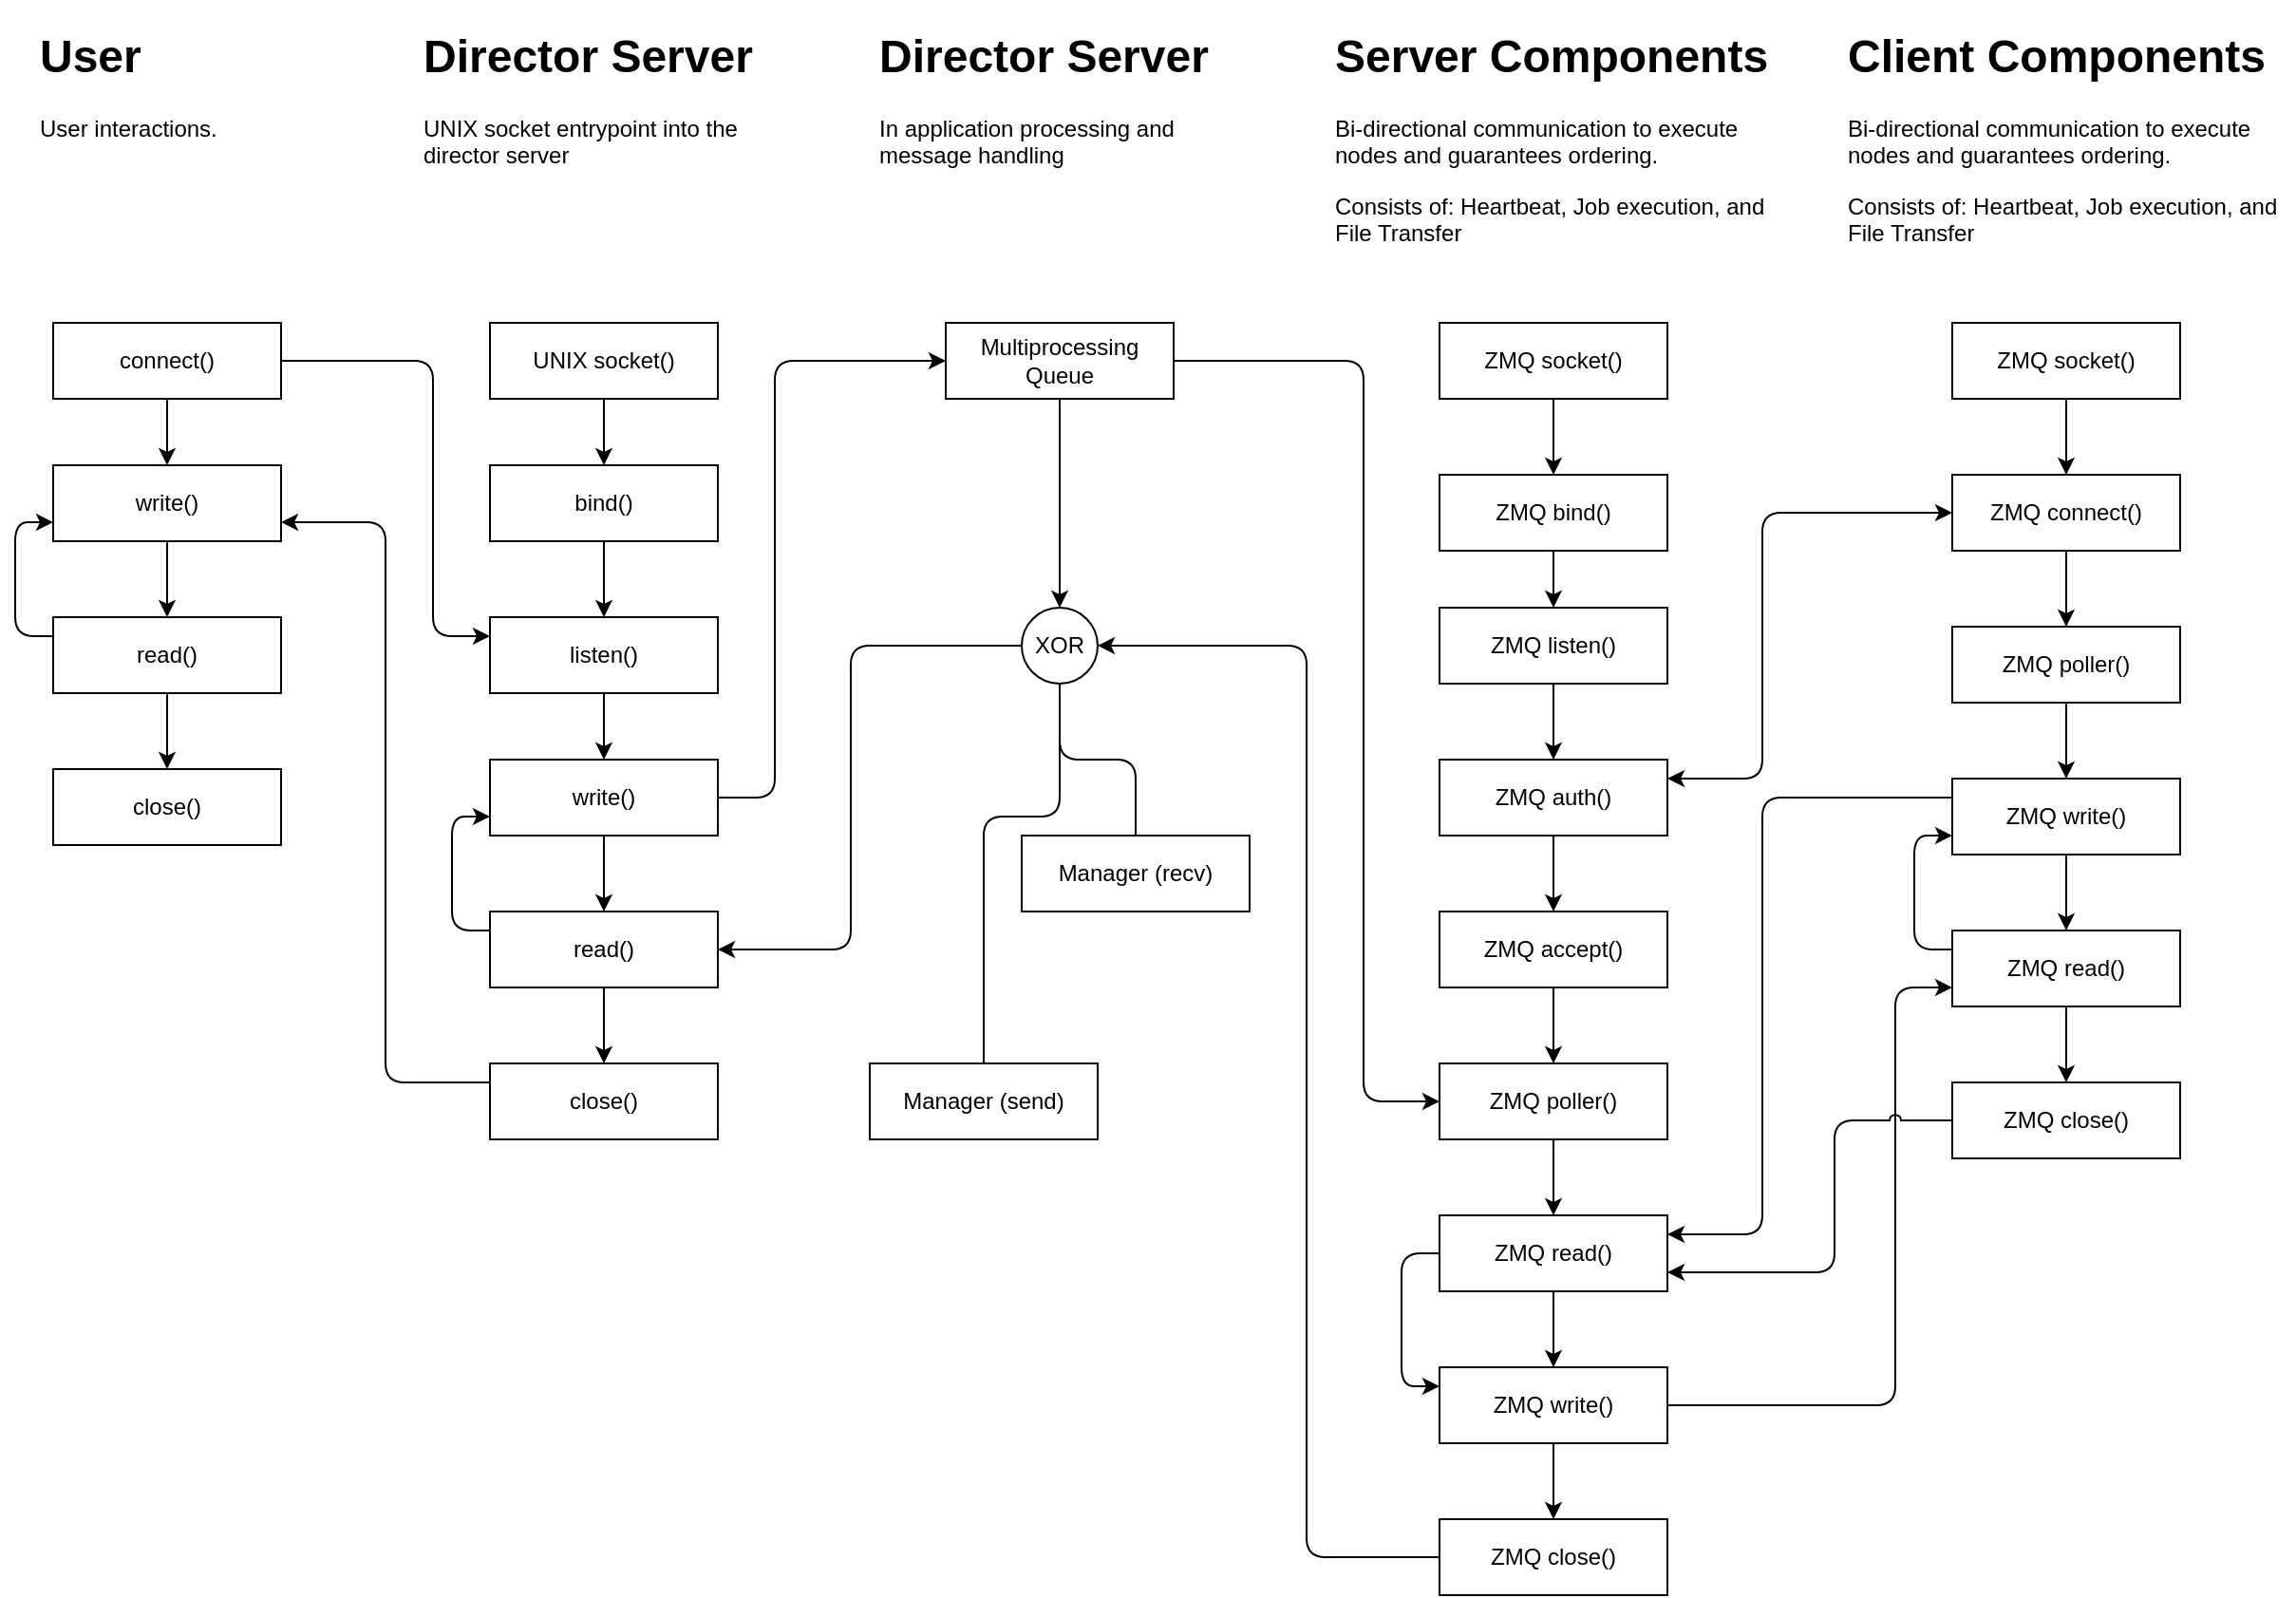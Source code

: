 <mxfile version="14.2.1" type="github">
  <diagram name="Page-1" id="8ce9d11a-91a2-4d17-14d8-a56ed91bf033">
    <mxGraphModel dx="2377" dy="1065" grid="1" gridSize="10" guides="1" tooltips="1" connect="1" arrows="1" fold="1" page="1" pageScale="1" pageWidth="1100" pageHeight="850" background="#ffffff" math="0" shadow="0">
      <root>
        <mxCell id="0" />
        <mxCell id="1" parent="0" />
        <mxCell id="bobSDe8uDwk_6qxty1IZ-181" style="edgeStyle=orthogonalEdgeStyle;orthogonalLoop=1;jettySize=auto;html=1;exitX=1;exitY=0.5;exitDx=0;exitDy=0;entryX=0;entryY=0.75;entryDx=0;entryDy=0;startArrow=none;startFill=0;rounded=1;jumpStyle=arc;" edge="1" parent="1" source="bobSDe8uDwk_6qxty1IZ-66" target="bobSDe8uDwk_6qxty1IZ-123">
          <mxGeometry relative="1" as="geometry">
            <Array as="points">
              <mxPoint x="650" y="820" />
              <mxPoint x="650" y="600" />
            </Array>
          </mxGeometry>
        </mxCell>
        <mxCell id="bobSDe8uDwk_6qxty1IZ-14" style="edgeStyle=orthogonalEdgeStyle;rounded=0;orthogonalLoop=1;jettySize=auto;html=1;exitX=0.5;exitY=1;exitDx=0;exitDy=0;entryX=0.5;entryY=0;entryDx=0;entryDy=0;" edge="1" parent="1" source="bobSDe8uDwk_6qxty1IZ-209" target="bobSDe8uDwk_6qxty1IZ-11">
          <mxGeometry relative="1" as="geometry" />
        </mxCell>
        <mxCell id="bobSDe8uDwk_6qxty1IZ-7" value="UNIX socket()" style="rounded=0;whiteSpace=wrap;html=1;" vertex="1" parent="1">
          <mxGeometry x="-90" y="250" width="120" height="40" as="geometry" />
        </mxCell>
        <mxCell id="bobSDe8uDwk_6qxty1IZ-8" value="&lt;h1&gt;Director Server&lt;/h1&gt;&lt;p&gt;UNIX socket entrypoint into the director server&lt;/p&gt;" style="text;html=1;strokeColor=none;fillColor=none;spacing=5;spacingTop=-20;whiteSpace=wrap;overflow=hidden;rounded=0;" vertex="1" parent="1">
          <mxGeometry x="-130" y="90" width="200" height="150" as="geometry" />
        </mxCell>
        <mxCell id="bobSDe8uDwk_6qxty1IZ-18" style="edgeStyle=orthogonalEdgeStyle;rounded=0;orthogonalLoop=1;jettySize=auto;html=1;exitX=0.5;exitY=1;exitDx=0;exitDy=0;entryX=0.5;entryY=0;entryDx=0;entryDy=0;" edge="1" parent="1" source="bobSDe8uDwk_6qxty1IZ-11" target="bobSDe8uDwk_6qxty1IZ-15">
          <mxGeometry relative="1" as="geometry" />
        </mxCell>
        <mxCell id="bobSDe8uDwk_6qxty1IZ-190" style="edgeStyle=orthogonalEdgeStyle;rounded=1;jumpStyle=arc;orthogonalLoop=1;jettySize=auto;html=1;exitX=1;exitY=0.5;exitDx=0;exitDy=0;entryX=0;entryY=0.5;entryDx=0;entryDy=0;startArrow=none;startFill=0;endArrow=classic;endFill=1;" edge="1" parent="1" source="bobSDe8uDwk_6qxty1IZ-11" target="bobSDe8uDwk_6qxty1IZ-187">
          <mxGeometry relative="1" as="geometry">
            <Array as="points">
              <mxPoint x="60" y="500" />
              <mxPoint x="60" y="270" />
            </Array>
          </mxGeometry>
        </mxCell>
        <mxCell id="bobSDe8uDwk_6qxty1IZ-11" value="write()" style="rounded=0;whiteSpace=wrap;html=1;" vertex="1" parent="1">
          <mxGeometry x="-90" y="480" width="120" height="40" as="geometry" />
        </mxCell>
        <mxCell id="bobSDe8uDwk_6qxty1IZ-13" style="edgeStyle=orthogonalEdgeStyle;rounded=1;orthogonalLoop=1;jettySize=auto;html=1;exitX=1;exitY=0.5;exitDx=0;exitDy=0;entryX=0;entryY=0.25;entryDx=0;entryDy=0;startArrow=none;startFill=0;" edge="1" parent="1" source="bobSDe8uDwk_6qxty1IZ-12" target="bobSDe8uDwk_6qxty1IZ-209">
          <mxGeometry relative="1" as="geometry">
            <Array as="points">
              <mxPoint x="-120" y="270" />
              <mxPoint x="-120" y="415" />
            </Array>
          </mxGeometry>
        </mxCell>
        <mxCell id="bobSDe8uDwk_6qxty1IZ-203" style="edgeStyle=orthogonalEdgeStyle;rounded=1;jumpStyle=arc;orthogonalLoop=1;jettySize=auto;html=1;exitX=0.5;exitY=1;exitDx=0;exitDy=0;entryX=0.5;entryY=0;entryDx=0;entryDy=0;startArrow=none;startFill=0;endArrow=classic;endFill=1;" edge="1" parent="1" source="bobSDe8uDwk_6qxty1IZ-12" target="bobSDe8uDwk_6qxty1IZ-198">
          <mxGeometry relative="1" as="geometry" />
        </mxCell>
        <mxCell id="bobSDe8uDwk_6qxty1IZ-12" value="connect()" style="rounded=0;whiteSpace=wrap;html=1;" vertex="1" parent="1">
          <mxGeometry x="-320" y="250" width="120" height="40" as="geometry" />
        </mxCell>
        <mxCell id="bobSDe8uDwk_6qxty1IZ-17" style="edgeStyle=orthogonalEdgeStyle;rounded=1;orthogonalLoop=1;jettySize=auto;html=1;exitX=0;exitY=0.25;exitDx=0;exitDy=0;entryX=0;entryY=0.75;entryDx=0;entryDy=0;" edge="1" parent="1" source="bobSDe8uDwk_6qxty1IZ-15" target="bobSDe8uDwk_6qxty1IZ-11">
          <mxGeometry relative="1" as="geometry" />
        </mxCell>
        <mxCell id="bobSDe8uDwk_6qxty1IZ-19" style="edgeStyle=orthogonalEdgeStyle;rounded=0;orthogonalLoop=1;jettySize=auto;html=1;exitX=0.5;exitY=1;exitDx=0;exitDy=0;entryX=0.5;entryY=0;entryDx=0;entryDy=0;" edge="1" parent="1" source="bobSDe8uDwk_6qxty1IZ-15" target="bobSDe8uDwk_6qxty1IZ-16">
          <mxGeometry relative="1" as="geometry" />
        </mxCell>
        <mxCell id="bobSDe8uDwk_6qxty1IZ-15" value="read()" style="rounded=0;whiteSpace=wrap;html=1;" vertex="1" parent="1">
          <mxGeometry x="-90" y="560" width="120" height="40" as="geometry" />
        </mxCell>
        <mxCell id="bobSDe8uDwk_6qxty1IZ-196" style="edgeStyle=orthogonalEdgeStyle;rounded=1;jumpStyle=arc;orthogonalLoop=1;jettySize=auto;html=1;exitX=0;exitY=0.25;exitDx=0;exitDy=0;entryX=1;entryY=0.75;entryDx=0;entryDy=0;startArrow=none;startFill=0;endArrow=classic;endFill=1;" edge="1" parent="1" source="bobSDe8uDwk_6qxty1IZ-16" target="bobSDe8uDwk_6qxty1IZ-198">
          <mxGeometry relative="1" as="geometry" />
        </mxCell>
        <mxCell id="bobSDe8uDwk_6qxty1IZ-16" value="close()" style="rounded=0;whiteSpace=wrap;html=1;" vertex="1" parent="1">
          <mxGeometry x="-90" y="640" width="120" height="40" as="geometry" />
        </mxCell>
        <mxCell id="bobSDe8uDwk_6qxty1IZ-20" value="&lt;h1&gt;User&lt;/h1&gt;&lt;p&gt;User interactions.&lt;/p&gt;" style="text;html=1;strokeColor=none;fillColor=none;spacing=5;spacingTop=-20;whiteSpace=wrap;overflow=hidden;rounded=0;" vertex="1" parent="1">
          <mxGeometry x="-332.5" y="90" width="145" height="70" as="geometry" />
        </mxCell>
        <mxCell id="bobSDe8uDwk_6qxty1IZ-56" style="edgeStyle=orthogonalEdgeStyle;rounded=0;orthogonalLoop=1;jettySize=auto;html=1;exitX=0.5;exitY=1;exitDx=0;exitDy=0;entryX=0.5;entryY=0;entryDx=0;entryDy=0;fontStyle=0" edge="1" parent="1" source="bobSDe8uDwk_6qxty1IZ-57" target="bobSDe8uDwk_6qxty1IZ-59">
          <mxGeometry relative="1" as="geometry" />
        </mxCell>
        <mxCell id="bobSDe8uDwk_6qxty1IZ-57" value="ZMQ socket()" style="rounded=0;whiteSpace=wrap;html=1;fontStyle=0" vertex="1" parent="1">
          <mxGeometry x="410" y="250" width="120" height="40" as="geometry" />
        </mxCell>
        <mxCell id="bobSDe8uDwk_6qxty1IZ-171" style="edgeStyle=orthogonalEdgeStyle;rounded=0;orthogonalLoop=1;jettySize=auto;html=1;exitX=0.5;exitY=1;exitDx=0;exitDy=0;entryX=0.5;entryY=0;entryDx=0;entryDy=0;" edge="1" parent="1" source="bobSDe8uDwk_6qxty1IZ-59" target="bobSDe8uDwk_6qxty1IZ-169">
          <mxGeometry relative="1" as="geometry" />
        </mxCell>
        <mxCell id="bobSDe8uDwk_6qxty1IZ-59" value="ZMQ bind()" style="rounded=0;whiteSpace=wrap;html=1;fontStyle=0" vertex="1" parent="1">
          <mxGeometry x="410" y="330" width="120" height="40" as="geometry" />
        </mxCell>
        <mxCell id="bobSDe8uDwk_6qxty1IZ-60" style="edgeStyle=orthogonalEdgeStyle;rounded=0;orthogonalLoop=1;jettySize=auto;html=1;exitX=0.5;exitY=1;exitDx=0;exitDy=0;entryX=0.5;entryY=0;entryDx=0;entryDy=0;fontStyle=0" edge="1" parent="1" source="bobSDe8uDwk_6qxty1IZ-61" target="bobSDe8uDwk_6qxty1IZ-63">
          <mxGeometry relative="1" as="geometry" />
        </mxCell>
        <mxCell id="bobSDe8uDwk_6qxty1IZ-61" value="ZMQ poller()" style="rounded=0;whiteSpace=wrap;html=1;fontStyle=0" vertex="1" parent="1">
          <mxGeometry x="410" y="640" width="120" height="40" as="geometry" />
        </mxCell>
        <mxCell id="bobSDe8uDwk_6qxty1IZ-185" style="edgeStyle=orthogonalEdgeStyle;rounded=1;jumpStyle=arc;orthogonalLoop=1;jettySize=auto;html=1;exitX=0.5;exitY=1;exitDx=0;exitDy=0;entryX=0.5;entryY=0;entryDx=0;entryDy=0;startArrow=none;startFill=0;endArrow=classic;endFill=1;" edge="1" parent="1" source="bobSDe8uDwk_6qxty1IZ-63" target="bobSDe8uDwk_6qxty1IZ-66">
          <mxGeometry relative="1" as="geometry" />
        </mxCell>
        <mxCell id="bobSDe8uDwk_6qxty1IZ-63" value="ZMQ read()" style="rounded=0;whiteSpace=wrap;html=1;fontStyle=0" vertex="1" parent="1">
          <mxGeometry x="410" y="720" width="120" height="40" as="geometry" />
        </mxCell>
        <mxCell id="bobSDe8uDwk_6qxty1IZ-64" style="edgeStyle=orthogonalEdgeStyle;rounded=1;orthogonalLoop=1;jettySize=auto;html=1;exitX=0;exitY=0.25;exitDx=0;exitDy=0;entryX=0;entryY=0.5;entryDx=0;entryDy=0;fontStyle=0;startArrow=classic;startFill=1;endArrow=none;endFill=0;" edge="1" parent="1" source="bobSDe8uDwk_6qxty1IZ-66" target="bobSDe8uDwk_6qxty1IZ-63">
          <mxGeometry relative="1" as="geometry" />
        </mxCell>
        <mxCell id="bobSDe8uDwk_6qxty1IZ-65" style="edgeStyle=orthogonalEdgeStyle;rounded=0;orthogonalLoop=1;jettySize=auto;html=1;exitX=0.5;exitY=1;exitDx=0;exitDy=0;entryX=0.5;entryY=0;entryDx=0;entryDy=0;fontStyle=0" edge="1" parent="1" source="bobSDe8uDwk_6qxty1IZ-66" target="bobSDe8uDwk_6qxty1IZ-67">
          <mxGeometry relative="1" as="geometry" />
        </mxCell>
        <mxCell id="bobSDe8uDwk_6qxty1IZ-194" style="edgeStyle=orthogonalEdgeStyle;rounded=1;jumpStyle=arc;orthogonalLoop=1;jettySize=auto;html=1;exitX=0;exitY=0.5;exitDx=0;exitDy=0;entryX=1;entryY=0.5;entryDx=0;entryDy=0;startArrow=none;startFill=0;endArrow=classic;endFill=1;" edge="1" parent="1" source="bobSDe8uDwk_6qxty1IZ-67" target="bobSDe8uDwk_6qxty1IZ-207">
          <mxGeometry relative="1" as="geometry">
            <mxPoint x="310" y="430" as="targetPoint" />
            <Array as="points">
              <mxPoint x="340" y="900" />
              <mxPoint x="340" y="420" />
            </Array>
          </mxGeometry>
        </mxCell>
        <mxCell id="bobSDe8uDwk_6qxty1IZ-66" value="ZMQ write()" style="rounded=0;whiteSpace=wrap;html=1;fontStyle=0" vertex="1" parent="1">
          <mxGeometry x="410" y="800" width="120" height="40" as="geometry" />
        </mxCell>
        <mxCell id="bobSDe8uDwk_6qxty1IZ-67" value="ZMQ close()" style="rounded=0;whiteSpace=wrap;html=1;fontStyle=0" vertex="1" parent="1">
          <mxGeometry x="410" y="880" width="120" height="40" as="geometry" />
        </mxCell>
        <mxCell id="bobSDe8uDwk_6qxty1IZ-82" value="&lt;h1&gt;Server Components&lt;/h1&gt;&lt;p&gt;Bi-directional communication to execute nodes and guarantees ordering.&lt;/p&gt;&lt;p&gt;Consists of: Heartbeat, Job execution, and File Transfer&lt;/p&gt;" style="text;html=1;strokeColor=none;fillColor=none;spacing=5;spacingTop=-20;whiteSpace=wrap;overflow=hidden;rounded=0;" vertex="1" parent="1">
          <mxGeometry x="350" y="90" width="240" height="120" as="geometry" />
        </mxCell>
        <mxCell id="bobSDe8uDwk_6qxty1IZ-85" style="edgeStyle=orthogonalEdgeStyle;rounded=0;orthogonalLoop=1;jettySize=auto;html=1;exitX=0.5;exitY=1;exitDx=0;exitDy=0;entryX=0.5;entryY=0;entryDx=0;entryDy=0;fontStyle=0" edge="1" parent="1" target="bobSDe8uDwk_6qxty1IZ-88">
          <mxGeometry relative="1" as="geometry">
            <mxPoint x="425" y="260" as="sourcePoint" />
          </mxGeometry>
        </mxCell>
        <mxCell id="bobSDe8uDwk_6qxty1IZ-87" style="edgeStyle=orthogonalEdgeStyle;rounded=0;orthogonalLoop=1;jettySize=auto;html=1;exitX=0.5;exitY=1;exitDx=0;exitDy=0;fontStyle=0" edge="1" parent="1" target="bobSDe8uDwk_6qxty1IZ-90">
          <mxGeometry relative="1" as="geometry">
            <mxPoint x="425" y="340" as="sourcePoint" />
          </mxGeometry>
        </mxCell>
        <mxCell id="bobSDe8uDwk_6qxty1IZ-89" style="edgeStyle=orthogonalEdgeStyle;rounded=0;orthogonalLoop=1;jettySize=auto;html=1;exitX=0.5;exitY=1;exitDx=0;exitDy=0;entryX=0.5;entryY=0;entryDx=0;entryDy=0;fontStyle=0" edge="1" parent="1" target="bobSDe8uDwk_6qxty1IZ-92">
          <mxGeometry relative="1" as="geometry">
            <mxPoint x="425" y="420" as="sourcePoint" />
          </mxGeometry>
        </mxCell>
        <mxCell id="bobSDe8uDwk_6qxty1IZ-91" style="edgeStyle=orthogonalEdgeStyle;rounded=0;orthogonalLoop=1;jettySize=auto;html=1;exitX=0.5;exitY=1;exitDx=0;exitDy=0;entryX=0.5;entryY=0;entryDx=0;entryDy=0;fontStyle=0" edge="1" parent="1" target="bobSDe8uDwk_6qxty1IZ-95">
          <mxGeometry relative="1" as="geometry">
            <mxPoint x="425" y="500" as="sourcePoint" />
          </mxGeometry>
        </mxCell>
        <mxCell id="bobSDe8uDwk_6qxty1IZ-93" style="edgeStyle=orthogonalEdgeStyle;rounded=0;orthogonalLoop=1;jettySize=auto;html=1;exitX=0;exitY=0.25;exitDx=0;exitDy=0;entryX=0;entryY=0.75;entryDx=0;entryDy=0;fontStyle=0" edge="1" parent="1" source="bobSDe8uDwk_6qxty1IZ-95">
          <mxGeometry relative="1" as="geometry">
            <mxPoint x="365" y="490" as="targetPoint" />
          </mxGeometry>
        </mxCell>
        <mxCell id="bobSDe8uDwk_6qxty1IZ-94" style="edgeStyle=orthogonalEdgeStyle;rounded=0;orthogonalLoop=1;jettySize=auto;html=1;exitX=0.5;exitY=1;exitDx=0;exitDy=0;entryX=0.5;entryY=0;entryDx=0;entryDy=0;fontStyle=0" edge="1" parent="1" target="bobSDe8uDwk_6qxty1IZ-96">
          <mxGeometry relative="1" as="geometry">
            <mxPoint x="425" y="580" as="sourcePoint" />
          </mxGeometry>
        </mxCell>
        <mxCell id="bobSDe8uDwk_6qxty1IZ-97" style="edgeStyle=orthogonalEdgeStyle;rounded=0;orthogonalLoop=1;jettySize=auto;html=1;exitX=0.5;exitY=1;exitDx=0;exitDy=0;entryX=0.5;entryY=0;entryDx=0;entryDy=0;fontStyle=0" edge="1" parent="1" target="bobSDe8uDwk_6qxty1IZ-100">
          <mxGeometry relative="1" as="geometry">
            <mxPoint x="435" y="270" as="sourcePoint" />
          </mxGeometry>
        </mxCell>
        <mxCell id="bobSDe8uDwk_6qxty1IZ-99" style="edgeStyle=orthogonalEdgeStyle;rounded=0;orthogonalLoop=1;jettySize=auto;html=1;exitX=0.5;exitY=1;exitDx=0;exitDy=0;fontStyle=0" edge="1" parent="1" target="bobSDe8uDwk_6qxty1IZ-102">
          <mxGeometry relative="1" as="geometry">
            <mxPoint x="435" y="350" as="sourcePoint" />
          </mxGeometry>
        </mxCell>
        <mxCell id="bobSDe8uDwk_6qxty1IZ-101" style="edgeStyle=orthogonalEdgeStyle;rounded=0;orthogonalLoop=1;jettySize=auto;html=1;exitX=0.5;exitY=1;exitDx=0;exitDy=0;entryX=0.5;entryY=0;entryDx=0;entryDy=0;fontStyle=0" edge="1" parent="1" target="bobSDe8uDwk_6qxty1IZ-104">
          <mxGeometry relative="1" as="geometry">
            <mxPoint x="435" y="430" as="sourcePoint" />
          </mxGeometry>
        </mxCell>
        <mxCell id="bobSDe8uDwk_6qxty1IZ-103" style="edgeStyle=orthogonalEdgeStyle;rounded=0;orthogonalLoop=1;jettySize=auto;html=1;exitX=0.5;exitY=1;exitDx=0;exitDy=0;entryX=0.5;entryY=0;entryDx=0;entryDy=0;fontStyle=0" edge="1" parent="1" target="bobSDe8uDwk_6qxty1IZ-107">
          <mxGeometry relative="1" as="geometry">
            <mxPoint x="435" y="510" as="sourcePoint" />
          </mxGeometry>
        </mxCell>
        <mxCell id="bobSDe8uDwk_6qxty1IZ-105" style="edgeStyle=orthogonalEdgeStyle;rounded=0;orthogonalLoop=1;jettySize=auto;html=1;exitX=0;exitY=0.25;exitDx=0;exitDy=0;entryX=0;entryY=0.75;entryDx=0;entryDy=0;fontStyle=0" edge="1" parent="1" source="bobSDe8uDwk_6qxty1IZ-107">
          <mxGeometry relative="1" as="geometry">
            <mxPoint x="375" y="500" as="targetPoint" />
          </mxGeometry>
        </mxCell>
        <mxCell id="bobSDe8uDwk_6qxty1IZ-106" style="edgeStyle=orthogonalEdgeStyle;rounded=0;orthogonalLoop=1;jettySize=auto;html=1;exitX=0.5;exitY=1;exitDx=0;exitDy=0;entryX=0.5;entryY=0;entryDx=0;entryDy=0;fontStyle=0" edge="1" parent="1" target="bobSDe8uDwk_6qxty1IZ-108">
          <mxGeometry relative="1" as="geometry">
            <mxPoint x="435" y="590" as="sourcePoint" />
          </mxGeometry>
        </mxCell>
        <mxCell id="bobSDe8uDwk_6qxty1IZ-125" style="edgeStyle=orthogonalEdgeStyle;rounded=0;orthogonalLoop=1;jettySize=auto;html=1;exitX=0.5;exitY=1;exitDx=0;exitDy=0;entryX=0.5;entryY=0;entryDx=0;entryDy=0;" edge="1" parent="1" source="bobSDe8uDwk_6qxty1IZ-115" target="bobSDe8uDwk_6qxty1IZ-117">
          <mxGeometry relative="1" as="geometry" />
        </mxCell>
        <mxCell id="bobSDe8uDwk_6qxty1IZ-115" value="ZMQ socket()" style="rounded=0;whiteSpace=wrap;html=1;fontStyle=0" vertex="1" parent="1">
          <mxGeometry x="680" y="250" width="120" height="40" as="geometry" />
        </mxCell>
        <mxCell id="bobSDe8uDwk_6qxty1IZ-116" style="edgeStyle=orthogonalEdgeStyle;rounded=0;orthogonalLoop=1;jettySize=auto;html=1;exitX=0.5;exitY=1;exitDx=0;exitDy=0;fontStyle=0" edge="1" parent="1" source="bobSDe8uDwk_6qxty1IZ-117" target="bobSDe8uDwk_6qxty1IZ-119">
          <mxGeometry relative="1" as="geometry" />
        </mxCell>
        <mxCell id="bobSDe8uDwk_6qxty1IZ-177" style="edgeStyle=orthogonalEdgeStyle;orthogonalLoop=1;jettySize=auto;html=1;exitX=0;exitY=0.5;exitDx=0;exitDy=0;entryX=1;entryY=0.25;entryDx=0;entryDy=0;startArrow=classic;startFill=1;rounded=1;" edge="1" parent="1" source="bobSDe8uDwk_6qxty1IZ-117" target="bobSDe8uDwk_6qxty1IZ-178">
          <mxGeometry relative="1" as="geometry">
            <Array as="points">
              <mxPoint x="580" y="350" />
              <mxPoint x="580" y="490" />
            </Array>
          </mxGeometry>
        </mxCell>
        <mxCell id="bobSDe8uDwk_6qxty1IZ-117" value="ZMQ connect()" style="rounded=0;whiteSpace=wrap;html=1;fontStyle=0" vertex="1" parent="1">
          <mxGeometry x="680" y="330" width="120" height="40" as="geometry" />
        </mxCell>
        <mxCell id="bobSDe8uDwk_6qxty1IZ-118" style="edgeStyle=orthogonalEdgeStyle;rounded=0;orthogonalLoop=1;jettySize=auto;html=1;exitX=0.5;exitY=1;exitDx=0;exitDy=0;entryX=0.5;entryY=0;entryDx=0;entryDy=0;fontStyle=0" edge="1" parent="1" source="bobSDe8uDwk_6qxty1IZ-119" target="bobSDe8uDwk_6qxty1IZ-121">
          <mxGeometry relative="1" as="geometry" />
        </mxCell>
        <mxCell id="bobSDe8uDwk_6qxty1IZ-119" value="ZMQ poller()" style="rounded=0;whiteSpace=wrap;html=1;fontStyle=0" vertex="1" parent="1">
          <mxGeometry x="680" y="410" width="120" height="40" as="geometry" />
        </mxCell>
        <mxCell id="bobSDe8uDwk_6qxty1IZ-120" style="edgeStyle=orthogonalEdgeStyle;rounded=0;orthogonalLoop=1;jettySize=auto;html=1;exitX=0.5;exitY=1;exitDx=0;exitDy=0;entryX=0.5;entryY=0;entryDx=0;entryDy=0;fontStyle=0" edge="1" parent="1" source="bobSDe8uDwk_6qxty1IZ-121" target="bobSDe8uDwk_6qxty1IZ-123">
          <mxGeometry relative="1" as="geometry" />
        </mxCell>
        <mxCell id="bobSDe8uDwk_6qxty1IZ-182" style="edgeStyle=orthogonalEdgeStyle;orthogonalLoop=1;jettySize=auto;html=1;exitX=0;exitY=0.25;exitDx=0;exitDy=0;entryX=1;entryY=0.25;entryDx=0;entryDy=0;startArrow=none;startFill=0;rounded=1;" edge="1" parent="1" source="bobSDe8uDwk_6qxty1IZ-121" target="bobSDe8uDwk_6qxty1IZ-63">
          <mxGeometry relative="1" as="geometry">
            <Array as="points">
              <mxPoint x="580" y="500" />
              <mxPoint x="580" y="730" />
            </Array>
          </mxGeometry>
        </mxCell>
        <mxCell id="bobSDe8uDwk_6qxty1IZ-121" value="ZMQ write()" style="rounded=0;whiteSpace=wrap;html=1;fontStyle=0" vertex="1" parent="1">
          <mxGeometry x="680" y="490" width="120" height="40" as="geometry" />
        </mxCell>
        <mxCell id="bobSDe8uDwk_6qxty1IZ-122" style="edgeStyle=orthogonalEdgeStyle;rounded=0;orthogonalLoop=1;jettySize=auto;html=1;exitX=0.5;exitY=1;exitDx=0;exitDy=0;entryX=0.5;entryY=0;entryDx=0;entryDy=0;fontStyle=0" edge="1" parent="1" source="bobSDe8uDwk_6qxty1IZ-123" target="bobSDe8uDwk_6qxty1IZ-124">
          <mxGeometry relative="1" as="geometry" />
        </mxCell>
        <mxCell id="bobSDe8uDwk_6qxty1IZ-126" style="edgeStyle=orthogonalEdgeStyle;rounded=1;orthogonalLoop=1;jettySize=auto;html=1;exitX=0;exitY=0.25;exitDx=0;exitDy=0;entryX=0;entryY=0.75;entryDx=0;entryDy=0;" edge="1" parent="1" source="bobSDe8uDwk_6qxty1IZ-123" target="bobSDe8uDwk_6qxty1IZ-121">
          <mxGeometry relative="1" as="geometry" />
        </mxCell>
        <mxCell id="bobSDe8uDwk_6qxty1IZ-123" value="ZMQ read()" style="rounded=0;whiteSpace=wrap;html=1;fontStyle=0" vertex="1" parent="1">
          <mxGeometry x="680" y="570" width="120" height="40" as="geometry" />
        </mxCell>
        <mxCell id="bobSDe8uDwk_6qxty1IZ-124" value="ZMQ close()" style="rounded=0;whiteSpace=wrap;html=1;fontStyle=0" vertex="1" parent="1">
          <mxGeometry x="680" y="650" width="120" height="40" as="geometry" />
        </mxCell>
        <mxCell id="bobSDe8uDwk_6qxty1IZ-133" style="edgeStyle=orthogonalEdgeStyle;rounded=0;orthogonalLoop=1;jettySize=auto;html=1;exitX=0.5;exitY=1;exitDx=0;exitDy=0;entryX=0.5;entryY=0;entryDx=0;entryDy=0;fontStyle=0" edge="1" parent="1" source="bobSDe8uDwk_6qxty1IZ-134">
          <mxGeometry relative="1" as="geometry">
            <mxPoint x="750" y="540" as="targetPoint" />
          </mxGeometry>
        </mxCell>
        <mxCell id="bobSDe8uDwk_6qxty1IZ-135" style="edgeStyle=orthogonalEdgeStyle;rounded=0;orthogonalLoop=1;jettySize=auto;html=1;exitX=0.5;exitY=1;exitDx=0;exitDy=0;entryX=0.5;entryY=0;entryDx=0;entryDy=0;fontStyle=0" edge="1" parent="1" source="bobSDe8uDwk_6qxty1IZ-137">
          <mxGeometry relative="1" as="geometry">
            <mxPoint x="750" y="620" as="targetPoint" />
          </mxGeometry>
        </mxCell>
        <mxCell id="bobSDe8uDwk_6qxty1IZ-136" style="edgeStyle=orthogonalEdgeStyle;rounded=0;orthogonalLoop=1;jettySize=auto;html=1;exitX=0;exitY=0.5;exitDx=0;exitDy=0;entryX=0;entryY=0.5;entryDx=0;entryDy=0;" edge="1" parent="1" target="bobSDe8uDwk_6qxty1IZ-134">
          <mxGeometry relative="1" as="geometry">
            <mxPoint x="690" y="560" as="sourcePoint" />
          </mxGeometry>
        </mxCell>
        <mxCell id="bobSDe8uDwk_6qxty1IZ-145" style="edgeStyle=orthogonalEdgeStyle;rounded=0;orthogonalLoop=1;jettySize=auto;html=1;exitX=0.5;exitY=1;exitDx=0;exitDy=0;entryX=0.5;entryY=0;entryDx=0;entryDy=0;fontStyle=0" edge="1" parent="1" target="bobSDe8uDwk_6qxty1IZ-149">
          <mxGeometry relative="1" as="geometry">
            <mxPoint x="760" y="510" as="sourcePoint" />
          </mxGeometry>
        </mxCell>
        <mxCell id="bobSDe8uDwk_6qxty1IZ-147" style="edgeStyle=orthogonalEdgeStyle;rounded=0;orthogonalLoop=1;jettySize=auto;html=1;exitX=0.5;exitY=1;exitDx=0;exitDy=0;entryX=0.5;entryY=0;entryDx=0;entryDy=0;fontStyle=0" edge="1" parent="1" target="bobSDe8uDwk_6qxty1IZ-150">
          <mxGeometry relative="1" as="geometry">
            <mxPoint x="760" y="590" as="sourcePoint" />
          </mxGeometry>
        </mxCell>
        <mxCell id="bobSDe8uDwk_6qxty1IZ-148" style="edgeStyle=orthogonalEdgeStyle;rounded=0;orthogonalLoop=1;jettySize=auto;html=1;exitX=0;exitY=0.5;exitDx=0;exitDy=0;entryX=0;entryY=0.5;entryDx=0;entryDy=0;" edge="1" parent="1" source="bobSDe8uDwk_6qxty1IZ-149">
          <mxGeometry relative="1" as="geometry">
            <mxPoint x="700" y="490" as="targetPoint" />
          </mxGeometry>
        </mxCell>
        <mxCell id="bobSDe8uDwk_6qxty1IZ-163" value="&lt;h1&gt;Client Components&lt;/h1&gt;&lt;p&gt;Bi-directional communication to execute nodes and guarantees ordering.&lt;/p&gt;&lt;p&gt;Consists of: Heartbeat, Job execution, and File Transfer&lt;/p&gt;" style="text;html=1;strokeColor=none;fillColor=none;spacing=5;spacingTop=-20;whiteSpace=wrap;overflow=hidden;rounded=0;" vertex="1" parent="1">
          <mxGeometry x="620" y="90" width="240" height="120" as="geometry" />
        </mxCell>
        <mxCell id="bobSDe8uDwk_6qxty1IZ-139" style="edgeStyle=orthogonalEdgeStyle;rounded=0;orthogonalLoop=1;jettySize=auto;html=1;exitX=0.5;exitY=1;exitDx=0;exitDy=0;entryX=0.5;entryY=0;entryDx=0;entryDy=0;" edge="1" parent="1" source="bobSDe8uDwk_6qxty1IZ-140">
          <mxGeometry relative="1" as="geometry">
            <mxPoint x="760" y="310" as="targetPoint" />
          </mxGeometry>
        </mxCell>
        <mxCell id="bobSDe8uDwk_6qxty1IZ-179" style="edgeStyle=orthogonalEdgeStyle;rounded=0;orthogonalLoop=1;jettySize=auto;html=1;exitX=0.5;exitY=1;exitDx=0;exitDy=0;entryX=0.5;entryY=0;entryDx=0;entryDy=0;" edge="1" parent="1" source="bobSDe8uDwk_6qxty1IZ-169" target="bobSDe8uDwk_6qxty1IZ-178">
          <mxGeometry relative="1" as="geometry" />
        </mxCell>
        <mxCell id="bobSDe8uDwk_6qxty1IZ-169" value="ZMQ listen()" style="rounded=0;whiteSpace=wrap;html=1;fontStyle=0" vertex="1" parent="1">
          <mxGeometry x="410" y="400" width="120" height="40" as="geometry" />
        </mxCell>
        <mxCell id="bobSDe8uDwk_6qxty1IZ-173" style="edgeStyle=orthogonalEdgeStyle;rounded=0;orthogonalLoop=1;jettySize=auto;html=1;exitX=0.5;exitY=1;exitDx=0;exitDy=0;" edge="1" parent="1" source="bobSDe8uDwk_6qxty1IZ-170" target="bobSDe8uDwk_6qxty1IZ-61">
          <mxGeometry relative="1" as="geometry" />
        </mxCell>
        <mxCell id="bobSDe8uDwk_6qxty1IZ-170" value="ZMQ accept()" style="rounded=0;whiteSpace=wrap;html=1;fontStyle=0" vertex="1" parent="1">
          <mxGeometry x="410" y="560" width="120" height="40" as="geometry" />
        </mxCell>
        <mxCell id="bobSDe8uDwk_6qxty1IZ-180" style="edgeStyle=orthogonalEdgeStyle;rounded=0;orthogonalLoop=1;jettySize=auto;html=1;exitX=0.5;exitY=1;exitDx=0;exitDy=0;" edge="1" parent="1" source="bobSDe8uDwk_6qxty1IZ-178" target="bobSDe8uDwk_6qxty1IZ-170">
          <mxGeometry relative="1" as="geometry" />
        </mxCell>
        <mxCell id="bobSDe8uDwk_6qxty1IZ-178" value="ZMQ auth()" style="rounded=0;whiteSpace=wrap;html=1;fontStyle=0" vertex="1" parent="1">
          <mxGeometry x="410" y="480" width="120" height="40" as="geometry" />
        </mxCell>
        <mxCell id="bobSDe8uDwk_6qxty1IZ-183" style="edgeStyle=orthogonalEdgeStyle;orthogonalLoop=1;jettySize=auto;html=1;exitX=0;exitY=0.5;exitDx=0;exitDy=0;entryX=1;entryY=0.75;entryDx=0;entryDy=0;startArrow=none;startFill=0;endArrow=classic;endFill=1;rounded=1;jumpStyle=arc;" edge="1" parent="1" source="bobSDe8uDwk_6qxty1IZ-124" target="bobSDe8uDwk_6qxty1IZ-63">
          <mxGeometry relative="1" as="geometry">
            <Array as="points">
              <mxPoint x="618" y="670" />
              <mxPoint x="618" y="750" />
            </Array>
          </mxGeometry>
        </mxCell>
        <mxCell id="bobSDe8uDwk_6qxty1IZ-191" style="edgeStyle=orthogonalEdgeStyle;rounded=1;jumpStyle=arc;orthogonalLoop=1;jettySize=auto;html=1;exitX=0.5;exitY=1;exitDx=0;exitDy=0;entryX=0.5;entryY=0;entryDx=0;entryDy=0;startArrow=none;startFill=0;endArrow=classic;endFill=1;" edge="1" parent="1" source="bobSDe8uDwk_6qxty1IZ-187" target="bobSDe8uDwk_6qxty1IZ-207">
          <mxGeometry relative="1" as="geometry">
            <mxPoint x="210" y="330" as="targetPoint" />
          </mxGeometry>
        </mxCell>
        <mxCell id="bobSDe8uDwk_6qxty1IZ-193" style="edgeStyle=orthogonalEdgeStyle;rounded=1;jumpStyle=arc;orthogonalLoop=1;jettySize=auto;html=1;exitX=1;exitY=0.5;exitDx=0;exitDy=0;entryX=0;entryY=0.5;entryDx=0;entryDy=0;startArrow=none;startFill=0;endArrow=classic;endFill=1;" edge="1" parent="1" source="bobSDe8uDwk_6qxty1IZ-187" target="bobSDe8uDwk_6qxty1IZ-61">
          <mxGeometry relative="1" as="geometry">
            <mxPoint x="310" y="270" as="sourcePoint" />
            <Array as="points">
              <mxPoint x="370" y="270" />
              <mxPoint x="370" y="660" />
            </Array>
          </mxGeometry>
        </mxCell>
        <mxCell id="bobSDe8uDwk_6qxty1IZ-187" value="Multiprocessing Queue" style="rounded=0;whiteSpace=wrap;html=1;fontStyle=0" vertex="1" parent="1">
          <mxGeometry x="150" y="250" width="120" height="40" as="geometry" />
        </mxCell>
        <mxCell id="bobSDe8uDwk_6qxty1IZ-192" style="edgeStyle=orthogonalEdgeStyle;rounded=1;jumpStyle=arc;orthogonalLoop=1;jettySize=auto;html=1;exitX=0.5;exitY=1;exitDx=0;exitDy=0;entryX=0.5;entryY=0;entryDx=0;entryDy=0;startArrow=none;startFill=0;endArrow=none;endFill=0;" edge="1" parent="1" source="bobSDe8uDwk_6qxty1IZ-207" target="bobSDe8uDwk_6qxty1IZ-189">
          <mxGeometry relative="1" as="geometry">
            <Array as="points">
              <mxPoint x="210" y="480" />
              <mxPoint x="250" y="480" />
            </Array>
          </mxGeometry>
        </mxCell>
        <mxCell id="bobSDe8uDwk_6qxty1IZ-195" style="edgeStyle=orthogonalEdgeStyle;rounded=1;jumpStyle=arc;orthogonalLoop=1;jettySize=auto;html=1;exitX=0;exitY=0.5;exitDx=0;exitDy=0;entryX=1;entryY=0.5;entryDx=0;entryDy=0;startArrow=none;startFill=0;endArrow=classic;endFill=1;" edge="1" parent="1" source="bobSDe8uDwk_6qxty1IZ-207" target="bobSDe8uDwk_6qxty1IZ-15">
          <mxGeometry relative="1" as="geometry">
            <Array as="points">
              <mxPoint x="100" y="420" />
              <mxPoint x="100" y="580" />
            </Array>
          </mxGeometry>
        </mxCell>
        <mxCell id="bobSDe8uDwk_6qxty1IZ-189" value="Manager (recv)" style="rounded=0;whiteSpace=wrap;html=1;fontStyle=0" vertex="1" parent="1">
          <mxGeometry x="190" y="520" width="120" height="40" as="geometry" />
        </mxCell>
        <mxCell id="bobSDe8uDwk_6qxty1IZ-197" style="edgeStyle=orthogonalEdgeStyle;rounded=0;orthogonalLoop=1;jettySize=auto;html=1;exitX=0.5;exitY=1;exitDx=0;exitDy=0;entryX=0.5;entryY=0;entryDx=0;entryDy=0;" edge="1" parent="1" source="bobSDe8uDwk_6qxty1IZ-198" target="bobSDe8uDwk_6qxty1IZ-201">
          <mxGeometry relative="1" as="geometry" />
        </mxCell>
        <mxCell id="bobSDe8uDwk_6qxty1IZ-198" value="write()" style="rounded=0;whiteSpace=wrap;html=1;" vertex="1" parent="1">
          <mxGeometry x="-320" y="325" width="120" height="40" as="geometry" />
        </mxCell>
        <mxCell id="bobSDe8uDwk_6qxty1IZ-199" style="edgeStyle=orthogonalEdgeStyle;rounded=1;orthogonalLoop=1;jettySize=auto;html=1;exitX=0;exitY=0.25;exitDx=0;exitDy=0;entryX=0;entryY=0.75;entryDx=0;entryDy=0;" edge="1" parent="1" source="bobSDe8uDwk_6qxty1IZ-201" target="bobSDe8uDwk_6qxty1IZ-198">
          <mxGeometry relative="1" as="geometry" />
        </mxCell>
        <mxCell id="bobSDe8uDwk_6qxty1IZ-200" style="edgeStyle=orthogonalEdgeStyle;rounded=0;orthogonalLoop=1;jettySize=auto;html=1;exitX=0.5;exitY=1;exitDx=0;exitDy=0;entryX=0.5;entryY=0;entryDx=0;entryDy=0;" edge="1" parent="1" source="bobSDe8uDwk_6qxty1IZ-201" target="bobSDe8uDwk_6qxty1IZ-202">
          <mxGeometry relative="1" as="geometry" />
        </mxCell>
        <mxCell id="bobSDe8uDwk_6qxty1IZ-201" value="read()" style="rounded=0;whiteSpace=wrap;html=1;" vertex="1" parent="1">
          <mxGeometry x="-320" y="405" width="120" height="40" as="geometry" />
        </mxCell>
        <mxCell id="bobSDe8uDwk_6qxty1IZ-202" value="close()" style="rounded=0;whiteSpace=wrap;html=1;" vertex="1" parent="1">
          <mxGeometry x="-320" y="485" width="120" height="40" as="geometry" />
        </mxCell>
        <mxCell id="bobSDe8uDwk_6qxty1IZ-204" value="bind()" style="rounded=0;whiteSpace=wrap;html=1;" vertex="1" parent="1">
          <mxGeometry x="-90" y="325" width="120" height="40" as="geometry" />
        </mxCell>
        <mxCell id="bobSDe8uDwk_6qxty1IZ-205" style="edgeStyle=orthogonalEdgeStyle;rounded=0;orthogonalLoop=1;jettySize=auto;html=1;exitX=0.5;exitY=1;exitDx=0;exitDy=0;entryX=0.5;entryY=0;entryDx=0;entryDy=0;" edge="1" parent="1" source="bobSDe8uDwk_6qxty1IZ-7" target="bobSDe8uDwk_6qxty1IZ-204">
          <mxGeometry relative="1" as="geometry">
            <mxPoint x="-30" y="290" as="sourcePoint" />
            <mxPoint x="-30" y="400" as="targetPoint" />
          </mxGeometry>
        </mxCell>
        <mxCell id="bobSDe8uDwk_6qxty1IZ-206" value="&lt;h1&gt;Director Server&lt;/h1&gt;&lt;p&gt;In application processing and message handling&lt;/p&gt;" style="text;html=1;strokeColor=none;fillColor=none;spacing=5;spacingTop=-20;whiteSpace=wrap;overflow=hidden;rounded=0;" vertex="1" parent="1">
          <mxGeometry x="110" y="90" width="200" height="150" as="geometry" />
        </mxCell>
        <mxCell id="bobSDe8uDwk_6qxty1IZ-213" style="edgeStyle=orthogonalEdgeStyle;rounded=1;jumpStyle=arc;orthogonalLoop=1;jettySize=auto;html=1;exitX=0.5;exitY=1;exitDx=0;exitDy=0;entryX=0.5;entryY=0;entryDx=0;entryDy=0;startArrow=none;startFill=0;endArrow=none;endFill=0;" edge="1" parent="1" source="bobSDe8uDwk_6qxty1IZ-207" target="bobSDe8uDwk_6qxty1IZ-211">
          <mxGeometry relative="1" as="geometry">
            <Array as="points">
              <mxPoint x="210" y="510" />
              <mxPoint x="170" y="510" />
            </Array>
          </mxGeometry>
        </mxCell>
        <mxCell id="bobSDe8uDwk_6qxty1IZ-207" value="XOR" style="ellipse;whiteSpace=wrap;html=1;aspect=fixed;" vertex="1" parent="1">
          <mxGeometry x="190" y="400" width="40" height="40" as="geometry" />
        </mxCell>
        <mxCell id="bobSDe8uDwk_6qxty1IZ-209" value="listen()" style="rounded=0;whiteSpace=wrap;html=1;" vertex="1" parent="1">
          <mxGeometry x="-90" y="405" width="120" height="40" as="geometry" />
        </mxCell>
        <mxCell id="bobSDe8uDwk_6qxty1IZ-210" style="edgeStyle=orthogonalEdgeStyle;rounded=0;orthogonalLoop=1;jettySize=auto;html=1;exitX=0.5;exitY=1;exitDx=0;exitDy=0;entryX=0.5;entryY=0;entryDx=0;entryDy=0;" edge="1" parent="1" source="bobSDe8uDwk_6qxty1IZ-204" target="bobSDe8uDwk_6qxty1IZ-209">
          <mxGeometry relative="1" as="geometry">
            <mxPoint x="-30" y="365" as="sourcePoint" />
            <mxPoint x="-30" y="480" as="targetPoint" />
          </mxGeometry>
        </mxCell>
        <mxCell id="bobSDe8uDwk_6qxty1IZ-211" value="Manager (send)" style="rounded=0;whiteSpace=wrap;html=1;fontStyle=0" vertex="1" parent="1">
          <mxGeometry x="110" y="640" width="120" height="40" as="geometry" />
        </mxCell>
      </root>
    </mxGraphModel>
  </diagram>
</mxfile>

